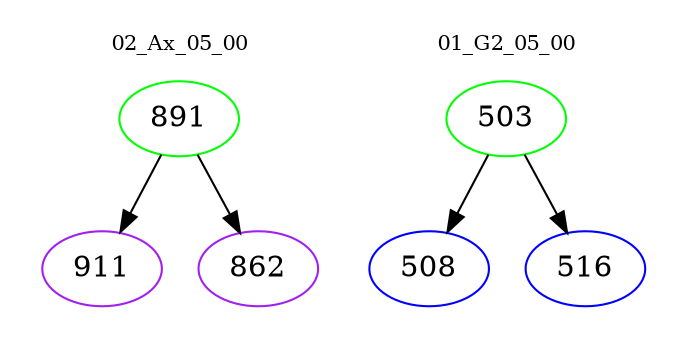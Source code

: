 digraph{
subgraph cluster_0 {
color = white
label = "02_Ax_05_00";
fontsize=10;
T0_891 [label="891", color="green"]
T0_891 -> T0_911 [color="black"]
T0_911 [label="911", color="purple"]
T0_891 -> T0_862 [color="black"]
T0_862 [label="862", color="purple"]
}
subgraph cluster_1 {
color = white
label = "01_G2_05_00";
fontsize=10;
T1_503 [label="503", color="green"]
T1_503 -> T1_508 [color="black"]
T1_508 [label="508", color="blue"]
T1_503 -> T1_516 [color="black"]
T1_516 [label="516", color="blue"]
}
}
